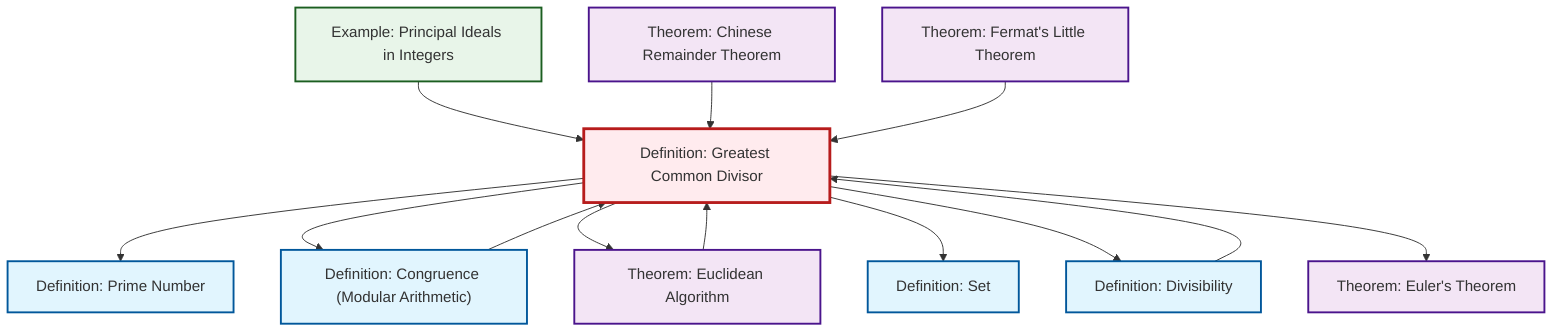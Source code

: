graph TD
    classDef definition fill:#e1f5fe,stroke:#01579b,stroke-width:2px
    classDef theorem fill:#f3e5f5,stroke:#4a148c,stroke-width:2px
    classDef axiom fill:#fff3e0,stroke:#e65100,stroke-width:2px
    classDef example fill:#e8f5e9,stroke:#1b5e20,stroke-width:2px
    classDef current fill:#ffebee,stroke:#b71c1c,stroke-width:3px
    def-gcd["Definition: Greatest Common Divisor"]:::definition
    def-prime["Definition: Prime Number"]:::definition
    def-set["Definition: Set"]:::definition
    thm-chinese-remainder["Theorem: Chinese Remainder Theorem"]:::theorem
    thm-euler["Theorem: Euler's Theorem"]:::theorem
    def-congruence["Definition: Congruence (Modular Arithmetic)"]:::definition
    thm-fermat-little["Theorem: Fermat's Little Theorem"]:::theorem
    thm-euclidean-algorithm["Theorem: Euclidean Algorithm"]:::theorem
    ex-principal-ideal["Example: Principal Ideals in Integers"]:::example
    def-divisibility["Definition: Divisibility"]:::definition
    def-gcd --> def-prime
    ex-principal-ideal --> def-gcd
    thm-chinese-remainder --> def-gcd
    def-gcd --> def-congruence
    thm-fermat-little --> def-gcd
    def-gcd --> thm-euclidean-algorithm
    def-gcd --> def-set
    thm-euclidean-algorithm --> def-gcd
    def-congruence --> def-gcd
    def-divisibility --> def-gcd
    def-gcd --> def-divisibility
    def-gcd --> thm-euler
    class def-gcd current